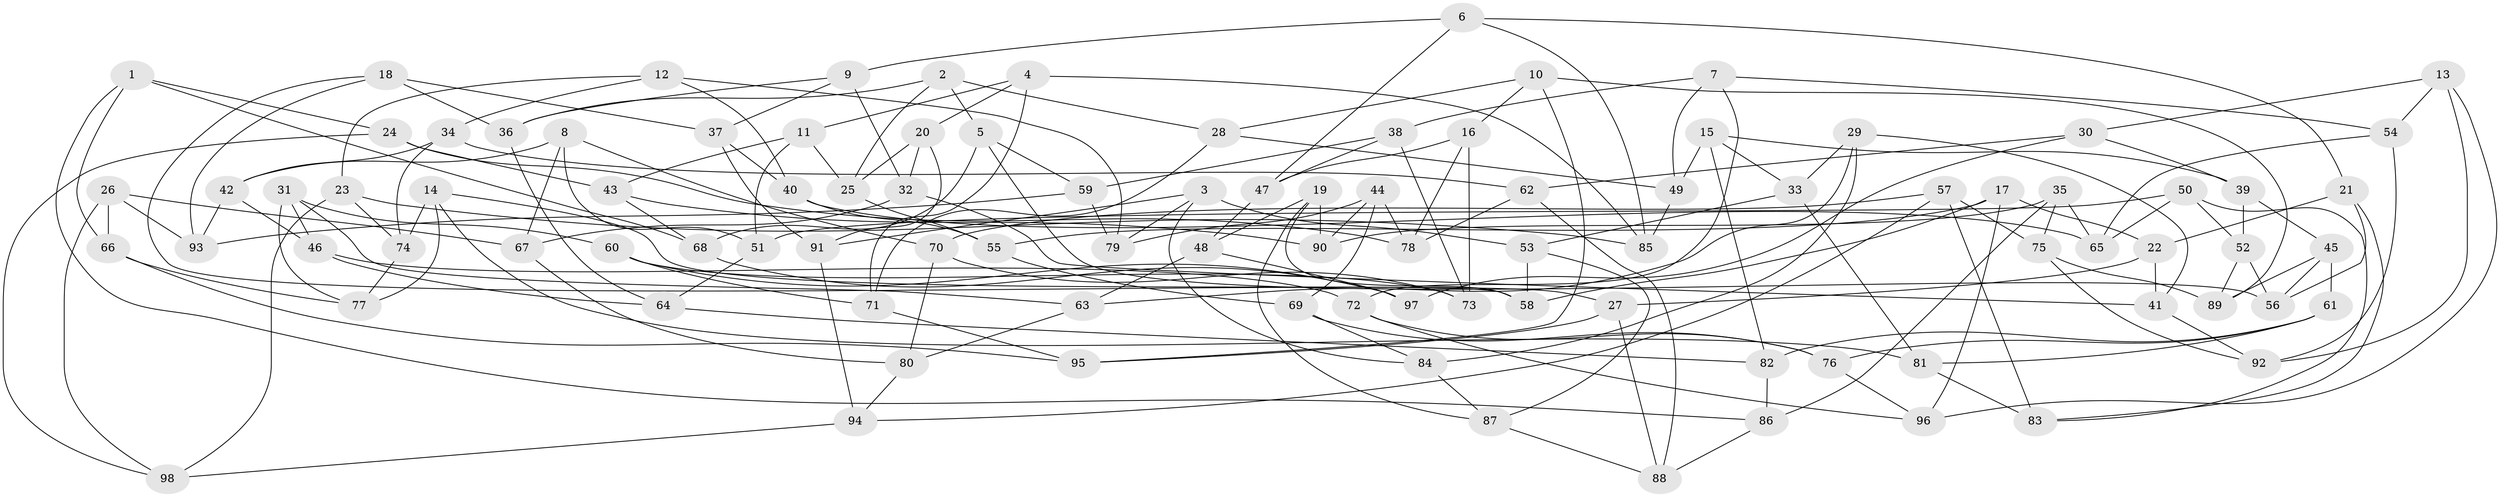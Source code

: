 // Generated by graph-tools (version 1.1) at 2025/11/02/27/25 16:11:43]
// undirected, 98 vertices, 196 edges
graph export_dot {
graph [start="1"]
  node [color=gray90,style=filled];
  1;
  2;
  3;
  4;
  5;
  6;
  7;
  8;
  9;
  10;
  11;
  12;
  13;
  14;
  15;
  16;
  17;
  18;
  19;
  20;
  21;
  22;
  23;
  24;
  25;
  26;
  27;
  28;
  29;
  30;
  31;
  32;
  33;
  34;
  35;
  36;
  37;
  38;
  39;
  40;
  41;
  42;
  43;
  44;
  45;
  46;
  47;
  48;
  49;
  50;
  51;
  52;
  53;
  54;
  55;
  56;
  57;
  58;
  59;
  60;
  61;
  62;
  63;
  64;
  65;
  66;
  67;
  68;
  69;
  70;
  71;
  72;
  73;
  74;
  75;
  76;
  77;
  78;
  79;
  80;
  81;
  82;
  83;
  84;
  85;
  86;
  87;
  88;
  89;
  90;
  91;
  92;
  93;
  94;
  95;
  96;
  97;
  98;
  1 -- 86;
  1 -- 68;
  1 -- 24;
  1 -- 66;
  2 -- 28;
  2 -- 25;
  2 -- 5;
  2 -- 36;
  3 -- 84;
  3 -- 79;
  3 -- 91;
  3 -- 53;
  4 -- 20;
  4 -- 85;
  4 -- 71;
  4 -- 11;
  5 -- 59;
  5 -- 68;
  5 -- 56;
  6 -- 85;
  6 -- 47;
  6 -- 9;
  6 -- 21;
  7 -- 38;
  7 -- 49;
  7 -- 54;
  7 -- 72;
  8 -- 42;
  8 -- 67;
  8 -- 51;
  8 -- 70;
  9 -- 32;
  9 -- 36;
  9 -- 37;
  10 -- 28;
  10 -- 95;
  10 -- 16;
  10 -- 89;
  11 -- 51;
  11 -- 43;
  11 -- 25;
  12 -- 79;
  12 -- 23;
  12 -- 40;
  12 -- 34;
  13 -- 54;
  13 -- 92;
  13 -- 96;
  13 -- 30;
  14 -- 81;
  14 -- 74;
  14 -- 27;
  14 -- 77;
  15 -- 33;
  15 -- 49;
  15 -- 82;
  15 -- 39;
  16 -- 47;
  16 -- 78;
  16 -- 73;
  17 -- 22;
  17 -- 55;
  17 -- 96;
  17 -- 58;
  18 -- 58;
  18 -- 37;
  18 -- 93;
  18 -- 36;
  19 -- 90;
  19 -- 48;
  19 -- 87;
  19 -- 58;
  20 -- 91;
  20 -- 25;
  20 -- 32;
  21 -- 83;
  21 -- 56;
  21 -- 22;
  22 -- 41;
  22 -- 27;
  23 -- 98;
  23 -- 74;
  23 -- 85;
  24 -- 78;
  24 -- 98;
  24 -- 43;
  25 -- 55;
  26 -- 67;
  26 -- 93;
  26 -- 98;
  26 -- 66;
  27 -- 95;
  27 -- 88;
  28 -- 71;
  28 -- 49;
  29 -- 33;
  29 -- 84;
  29 -- 63;
  29 -- 41;
  30 -- 39;
  30 -- 62;
  30 -- 97;
  31 -- 63;
  31 -- 46;
  31 -- 77;
  31 -- 60;
  32 -- 41;
  32 -- 67;
  33 -- 53;
  33 -- 81;
  34 -- 74;
  34 -- 42;
  34 -- 62;
  35 -- 65;
  35 -- 90;
  35 -- 75;
  35 -- 86;
  36 -- 64;
  37 -- 40;
  37 -- 91;
  38 -- 73;
  38 -- 59;
  38 -- 47;
  39 -- 52;
  39 -- 45;
  40 -- 65;
  40 -- 55;
  41 -- 92;
  42 -- 93;
  42 -- 46;
  43 -- 90;
  43 -- 68;
  44 -- 78;
  44 -- 90;
  44 -- 69;
  44 -- 79;
  45 -- 61;
  45 -- 56;
  45 -- 89;
  46 -- 64;
  46 -- 72;
  47 -- 48;
  48 -- 63;
  48 -- 97;
  49 -- 85;
  50 -- 65;
  50 -- 83;
  50 -- 51;
  50 -- 52;
  51 -- 64;
  52 -- 56;
  52 -- 89;
  53 -- 87;
  53 -- 58;
  54 -- 65;
  54 -- 92;
  55 -- 69;
  57 -- 70;
  57 -- 94;
  57 -- 83;
  57 -- 75;
  59 -- 93;
  59 -- 79;
  60 -- 71;
  60 -- 73;
  60 -- 97;
  61 -- 76;
  61 -- 82;
  61 -- 81;
  62 -- 88;
  62 -- 78;
  63 -- 80;
  64 -- 82;
  66 -- 77;
  66 -- 95;
  67 -- 80;
  68 -- 97;
  69 -- 84;
  69 -- 76;
  70 -- 80;
  70 -- 73;
  71 -- 95;
  72 -- 96;
  72 -- 76;
  74 -- 77;
  75 -- 89;
  75 -- 92;
  76 -- 96;
  80 -- 94;
  81 -- 83;
  82 -- 86;
  84 -- 87;
  86 -- 88;
  87 -- 88;
  91 -- 94;
  94 -- 98;
}
